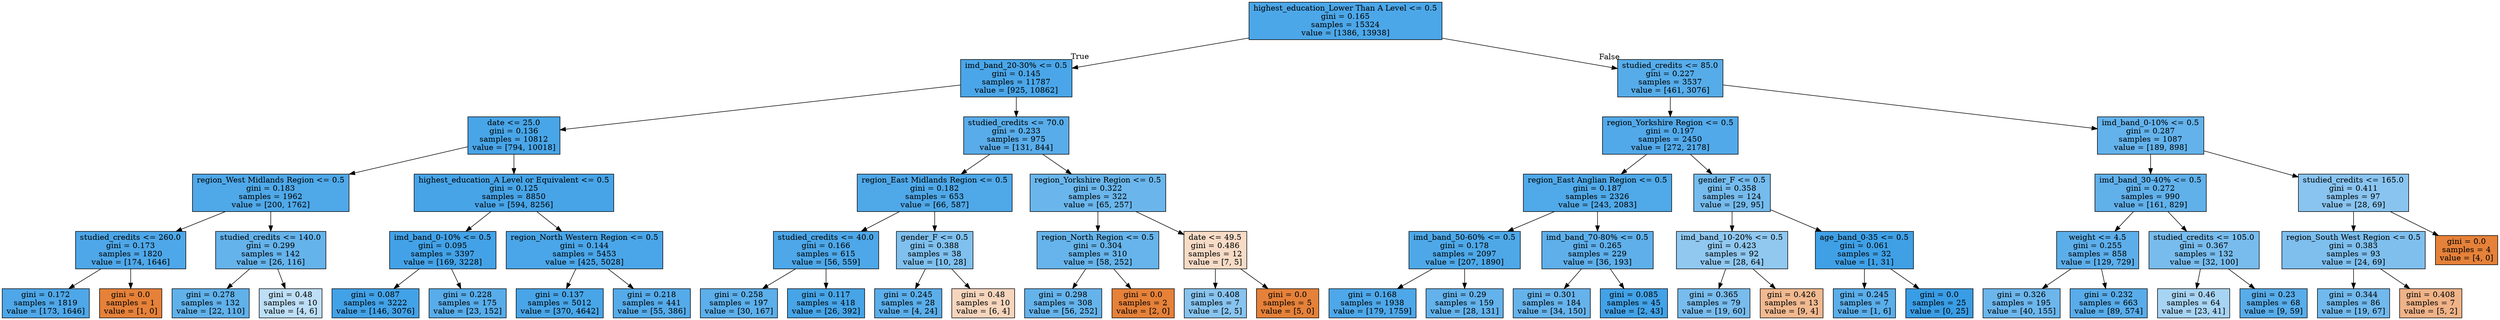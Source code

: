digraph Tree {
node [shape=box, style="filled", color="black"] ;
0 [label="highest_education_Lower Than A Level <= 0.5\ngini = 0.165\nsamples = 15324\nvalue = [1386, 13938]", fillcolor="#399de5e6"] ;
1 [label="imd_band_20-30% <= 0.5\ngini = 0.145\nsamples = 11787\nvalue = [925, 10862]", fillcolor="#399de5e9"] ;
0 -> 1 [labeldistance=2.5, labelangle=45, headlabel="True"] ;
2 [label="date <= 25.0\ngini = 0.136\nsamples = 10812\nvalue = [794, 10018]", fillcolor="#399de5eb"] ;
1 -> 2 ;
3 [label="region_West Midlands Region <= 0.5\ngini = 0.183\nsamples = 1962\nvalue = [200, 1762]", fillcolor="#399de5e2"] ;
2 -> 3 ;
4 [label="studied_credits <= 260.0\ngini = 0.173\nsamples = 1820\nvalue = [174, 1646]", fillcolor="#399de5e4"] ;
3 -> 4 ;
5 [label="gini = 0.172\nsamples = 1819\nvalue = [173, 1646]", fillcolor="#399de5e4"] ;
4 -> 5 ;
6 [label="gini = 0.0\nsamples = 1\nvalue = [1, 0]", fillcolor="#e58139ff"] ;
4 -> 6 ;
7 [label="studied_credits <= 140.0\ngini = 0.299\nsamples = 142\nvalue = [26, 116]", fillcolor="#399de5c6"] ;
3 -> 7 ;
8 [label="gini = 0.278\nsamples = 132\nvalue = [22, 110]", fillcolor="#399de5cc"] ;
7 -> 8 ;
9 [label="gini = 0.48\nsamples = 10\nvalue = [4, 6]", fillcolor="#399de555"] ;
7 -> 9 ;
10 [label="highest_education_A Level or Equivalent <= 0.5\ngini = 0.125\nsamples = 8850\nvalue = [594, 8256]", fillcolor="#399de5ed"] ;
2 -> 10 ;
11 [label="imd_band_0-10% <= 0.5\ngini = 0.095\nsamples = 3397\nvalue = [169, 3228]", fillcolor="#399de5f2"] ;
10 -> 11 ;
12 [label="gini = 0.087\nsamples = 3222\nvalue = [146, 3076]", fillcolor="#399de5f3"] ;
11 -> 12 ;
13 [label="gini = 0.228\nsamples = 175\nvalue = [23, 152]", fillcolor="#399de5d8"] ;
11 -> 13 ;
14 [label="region_North Western Region <= 0.5\ngini = 0.144\nsamples = 5453\nvalue = [425, 5028]", fillcolor="#399de5e9"] ;
10 -> 14 ;
15 [label="gini = 0.137\nsamples = 5012\nvalue = [370, 4642]", fillcolor="#399de5eb"] ;
14 -> 15 ;
16 [label="gini = 0.218\nsamples = 441\nvalue = [55, 386]", fillcolor="#399de5db"] ;
14 -> 16 ;
17 [label="studied_credits <= 70.0\ngini = 0.233\nsamples = 975\nvalue = [131, 844]", fillcolor="#399de5d7"] ;
1 -> 17 ;
18 [label="region_East Midlands Region <= 0.5\ngini = 0.182\nsamples = 653\nvalue = [66, 587]", fillcolor="#399de5e2"] ;
17 -> 18 ;
19 [label="studied_credits <= 40.0\ngini = 0.166\nsamples = 615\nvalue = [56, 559]", fillcolor="#399de5e5"] ;
18 -> 19 ;
20 [label="gini = 0.258\nsamples = 197\nvalue = [30, 167]", fillcolor="#399de5d1"] ;
19 -> 20 ;
21 [label="gini = 0.117\nsamples = 418\nvalue = [26, 392]", fillcolor="#399de5ee"] ;
19 -> 21 ;
22 [label="gender_F <= 0.5\ngini = 0.388\nsamples = 38\nvalue = [10, 28]", fillcolor="#399de5a4"] ;
18 -> 22 ;
23 [label="gini = 0.245\nsamples = 28\nvalue = [4, 24]", fillcolor="#399de5d4"] ;
22 -> 23 ;
24 [label="gini = 0.48\nsamples = 10\nvalue = [6, 4]", fillcolor="#e5813955"] ;
22 -> 24 ;
25 [label="region_Yorkshire Region <= 0.5\ngini = 0.322\nsamples = 322\nvalue = [65, 257]", fillcolor="#399de5bf"] ;
17 -> 25 ;
26 [label="region_North Region <= 0.5\ngini = 0.304\nsamples = 310\nvalue = [58, 252]", fillcolor="#399de5c4"] ;
25 -> 26 ;
27 [label="gini = 0.298\nsamples = 308\nvalue = [56, 252]", fillcolor="#399de5c6"] ;
26 -> 27 ;
28 [label="gini = 0.0\nsamples = 2\nvalue = [2, 0]", fillcolor="#e58139ff"] ;
26 -> 28 ;
29 [label="date <= 49.5\ngini = 0.486\nsamples = 12\nvalue = [7, 5]", fillcolor="#e5813949"] ;
25 -> 29 ;
30 [label="gini = 0.408\nsamples = 7\nvalue = [2, 5]", fillcolor="#399de599"] ;
29 -> 30 ;
31 [label="gini = 0.0\nsamples = 5\nvalue = [5, 0]", fillcolor="#e58139ff"] ;
29 -> 31 ;
32 [label="studied_credits <= 85.0\ngini = 0.227\nsamples = 3537\nvalue = [461, 3076]", fillcolor="#399de5d9"] ;
0 -> 32 [labeldistance=2.5, labelangle=-45, headlabel="False"] ;
33 [label="region_Yorkshire Region <= 0.5\ngini = 0.197\nsamples = 2450\nvalue = [272, 2178]", fillcolor="#399de5df"] ;
32 -> 33 ;
34 [label="region_East Anglian Region <= 0.5\ngini = 0.187\nsamples = 2326\nvalue = [243, 2083]", fillcolor="#399de5e1"] ;
33 -> 34 ;
35 [label="imd_band_50-60% <= 0.5\ngini = 0.178\nsamples = 2097\nvalue = [207, 1890]", fillcolor="#399de5e3"] ;
34 -> 35 ;
36 [label="gini = 0.168\nsamples = 1938\nvalue = [179, 1759]", fillcolor="#399de5e5"] ;
35 -> 36 ;
37 [label="gini = 0.29\nsamples = 159\nvalue = [28, 131]", fillcolor="#399de5c8"] ;
35 -> 37 ;
38 [label="imd_band_70-80% <= 0.5\ngini = 0.265\nsamples = 229\nvalue = [36, 193]", fillcolor="#399de5cf"] ;
34 -> 38 ;
39 [label="gini = 0.301\nsamples = 184\nvalue = [34, 150]", fillcolor="#399de5c5"] ;
38 -> 39 ;
40 [label="gini = 0.085\nsamples = 45\nvalue = [2, 43]", fillcolor="#399de5f3"] ;
38 -> 40 ;
41 [label="gender_F <= 0.5\ngini = 0.358\nsamples = 124\nvalue = [29, 95]", fillcolor="#399de5b1"] ;
33 -> 41 ;
42 [label="imd_band_10-20% <= 0.5\ngini = 0.423\nsamples = 92\nvalue = [28, 64]", fillcolor="#399de58f"] ;
41 -> 42 ;
43 [label="gini = 0.365\nsamples = 79\nvalue = [19, 60]", fillcolor="#399de5ae"] ;
42 -> 43 ;
44 [label="gini = 0.426\nsamples = 13\nvalue = [9, 4]", fillcolor="#e581398e"] ;
42 -> 44 ;
45 [label="age_band_0-35 <= 0.5\ngini = 0.061\nsamples = 32\nvalue = [1, 31]", fillcolor="#399de5f7"] ;
41 -> 45 ;
46 [label="gini = 0.245\nsamples = 7\nvalue = [1, 6]", fillcolor="#399de5d4"] ;
45 -> 46 ;
47 [label="gini = 0.0\nsamples = 25\nvalue = [0, 25]", fillcolor="#399de5ff"] ;
45 -> 47 ;
48 [label="imd_band_0-10% <= 0.5\ngini = 0.287\nsamples = 1087\nvalue = [189, 898]", fillcolor="#399de5c9"] ;
32 -> 48 ;
49 [label="imd_band_30-40% <= 0.5\ngini = 0.272\nsamples = 990\nvalue = [161, 829]", fillcolor="#399de5cd"] ;
48 -> 49 ;
50 [label="weight <= 4.5\ngini = 0.255\nsamples = 858\nvalue = [129, 729]", fillcolor="#399de5d2"] ;
49 -> 50 ;
51 [label="gini = 0.326\nsamples = 195\nvalue = [40, 155]", fillcolor="#399de5bd"] ;
50 -> 51 ;
52 [label="gini = 0.232\nsamples = 663\nvalue = [89, 574]", fillcolor="#399de5d7"] ;
50 -> 52 ;
53 [label="studied_credits <= 105.0\ngini = 0.367\nsamples = 132\nvalue = [32, 100]", fillcolor="#399de5ad"] ;
49 -> 53 ;
54 [label="gini = 0.46\nsamples = 64\nvalue = [23, 41]", fillcolor="#399de570"] ;
53 -> 54 ;
55 [label="gini = 0.23\nsamples = 68\nvalue = [9, 59]", fillcolor="#399de5d8"] ;
53 -> 55 ;
56 [label="studied_credits <= 165.0\ngini = 0.411\nsamples = 97\nvalue = [28, 69]", fillcolor="#399de598"] ;
48 -> 56 ;
57 [label="region_South West Region <= 0.5\ngini = 0.383\nsamples = 93\nvalue = [24, 69]", fillcolor="#399de5a6"] ;
56 -> 57 ;
58 [label="gini = 0.344\nsamples = 86\nvalue = [19, 67]", fillcolor="#399de5b7"] ;
57 -> 58 ;
59 [label="gini = 0.408\nsamples = 7\nvalue = [5, 2]", fillcolor="#e5813999"] ;
57 -> 59 ;
60 [label="gini = 0.0\nsamples = 4\nvalue = [4, 0]", fillcolor="#e58139ff"] ;
56 -> 60 ;
}